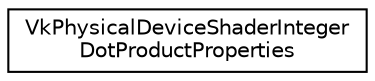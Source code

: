 digraph "Graphical Class Hierarchy"
{
 // LATEX_PDF_SIZE
  edge [fontname="Helvetica",fontsize="10",labelfontname="Helvetica",labelfontsize="10"];
  node [fontname="Helvetica",fontsize="10",shape=record];
  rankdir="LR";
  Node0 [label="VkPhysicalDeviceShaderInteger\lDotProductProperties",height=0.2,width=0.4,color="black", fillcolor="white", style="filled",URL="$structVkPhysicalDeviceShaderIntegerDotProductProperties.html",tooltip=" "];
}
